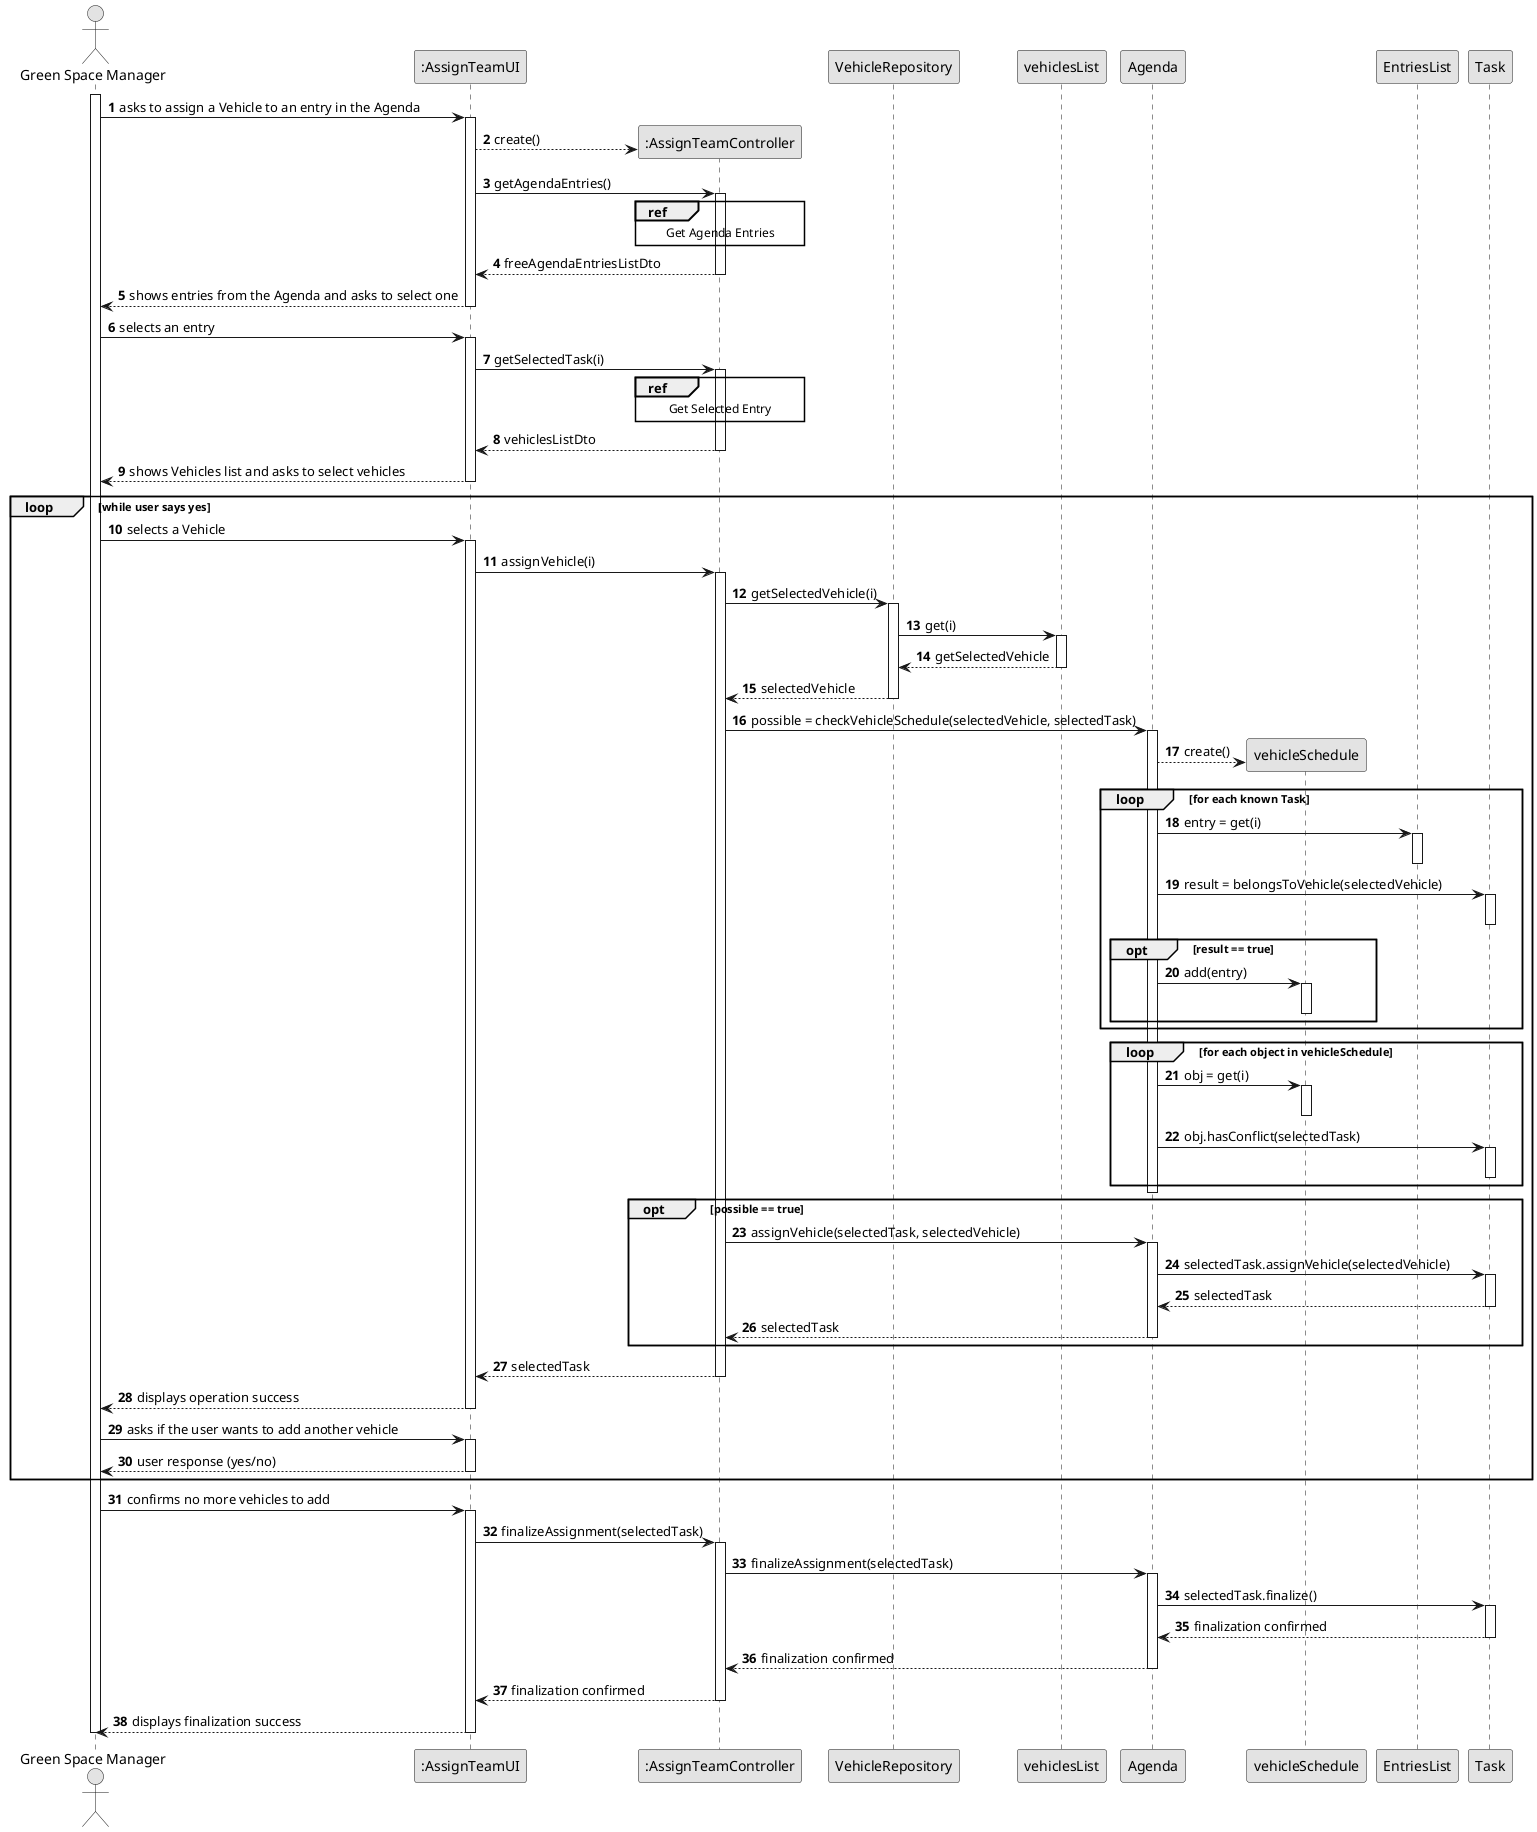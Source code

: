 @startuml
skinparam monochrome true
skinparam packageStyle rectangle
skinparam shadowing false

autonumber

actor "Green Space Manager" as GSM
participant ":AssignTeamUI" as UI
participant ":AssignTeamController" as CTRL

activate GSM

GSM -> UI : asks to assign a Vehicle to an entry in the Agenda
activate UI

    UI --> CTRL** : create()
    UI -> CTRL : getAgendaEntries()
    activate CTRL
    ref over CTRL
        Get Agenda Entries
    end

    CTRL --> UI : freeAgendaEntriesListDto
    deactivate CTRL
UI --> GSM : shows entries from the Agenda and asks to select one
deactivate UI

GSM -> UI : selects an entry
activate UI

    UI -> CTRL : getSelectedTask(i)
    activate CTRL
    ref over CTRL
        Get Selected Entry
    end

    CTRL --> UI : vehiclesListDto
    deactivate CTRL
UI --> GSM : shows Vehicles list and asks to select vehicles
deactivate UI

loop while user says yes

    GSM -> UI : selects a Vehicle
    activate UI

        UI -> CTRL : assignVehicle(i)
        activate CTRL

            CTRL -> VehicleRepository : getSelectedVehicle(i)
            activate VehicleRepository

                VehicleRepository -> vehiclesList : get(i)
                activate vehiclesList

                    vehiclesList --> VehicleRepository : getSelectedVehicle
                deactivate vehiclesList

                VehicleRepository --> CTRL : selectedVehicle
            deactivate VehicleRepository

            CTRL -> Agenda : possible = checkVehicleSchedule(selectedVehicle, selectedTask)
            activate Agenda

                Agenda --> vehicleSchedule** : create()

                loop for each known Task

                    Agenda -> EntriesList : entry = get(i)
                    activate EntriesList
                    deactivate EntriesList

                    Agenda -> Task : result = belongsToVehicle(selectedVehicle)
                    activate Task
                    deactivate Task

                    opt result == true

                        Agenda -> vehicleSchedule : add(entry)
                        activate vehicleSchedule
                        deactivate vehicleSchedule

                    end opt

                end loop

                loop for each object in vehicleSchedule

                    Agenda -> vehicleSchedule : obj = get(i)
                    activate vehicleSchedule
                    deactivate vehicleSchedule

                    Agenda -> Task : obj.hasConflict(selectedTask)
                    activate Task
                    deactivate Task

                end loop

            deactivate Agenda

            opt possible == true

                CTRL -> Agenda : assignVehicle(selectedTask, selectedVehicle)
                activate Agenda

                    Agenda -> Task : selectedTask.assignVehicle(selectedVehicle)
                    activate Task

                        Task --> Agenda : selectedTask
                        deactivate Task

                    Agenda --> CTRL : selectedTask
                    deactivate Agenda

            end opt

        CTRL --> UI : selectedTask
        deactivate CTRL
    UI --> GSM : displays operation success
    deactivate UI

    GSM -> UI : asks if the user wants to add another vehicle
    activate UI

    UI --> GSM : user response (yes/no)
    deactivate UI

end loop

GSM -> UI : confirms no more vehicles to add
activate UI

UI -> CTRL : finalizeAssignment(selectedTask)
activate CTRL

    CTRL -> Agenda : finalizeAssignment(selectedTask)
    activate Agenda

        Agenda -> Task : selectedTask.finalize()
        activate Task

            Task --> Agenda : finalization confirmed
            deactivate Task

        Agenda --> CTRL : finalization confirmed
        deactivate Agenda

CTRL --> UI : finalization confirmed
deactivate CTRL

UI --> GSM : displays finalization success
deactivate UI

deactivate GSM

@enduml
@startuml
skinparam monochrome true
skinparam packageStyle rectangle
skinparam shadowing false

autonumber

actor "Green Space Manager" as GSM
participant ":AssignTeamUI" as UI
participant ":AssignTeamController" as CTRL

activate GSM

GSM -> UI : asks to assign a Vehicle to an entry in the Agenda
activate UI

    UI --> CTRL** : create()
    UI -> CTRL : getAgendaEntries()
    activate CTRL
    ref over CTRL
        Get Agenda Entries
    end

    CTRL --> UI : freeAgendaEntriesListDto
    deactivate CTRL
UI --> GSM : shows entries from the Agenda and asks to select one
deactivate UI

GSM -> UI : selects an entry
activate UI

    UI -> CTRL : getSelectedTask(i)
    activate CTRL
    ref over CTRL
        Get Selected Entry
    end

    CTRL --> UI : vehiclesListDto
    deactivate CTRL
UI --> GSM : shows Vehicles list and asks to select desired vehicles
            deactivate UI
  loop until user selects option 0
        GSM -> UI : selects a Vehicle
        activate UI

            UI -> CTRL : assignVehicle(i)
            activate CTRL

                CTRL -> VehicleRepository : getSelectedVehicle(i)
                activate VehicleRepository

                    VehicleRepository -> vehiclesList : get(i)
                    activate vehiclesList

                        vehiclesList --> VehicleRepository : getSelectedVehicle
                    deactivate vehiclesList

                    VehicleRepository --> CTRL : selectedVehicle
                    deactivate VehicleRepository

                    CTRL -> Agenda : possible = checkVehicleSchedule(selectedVehicle, selectedTask)
                    activate Agenda

                        Agenda --> vehicleSchedule** : create()

                        loop for each known Task

                            Agenda -> EntriesList : entry = get(i)
                            activate EntriesList
                            deactivate EntriesList

                            Agenda -> Task : result = belongsToVehicle(selectedVehicle)
                            activate Task
                            deactivate Task

                            opt result == true

                                Agenda -> vehicleSchedule : add(entry)
                                activate vehicleSchedule
                                deactivate vehicleSchedule

                            end opt

                        end loop

                        loop for each object in vehicleSchedule

                            Agenda -> vehicleSchedule : obj = get(i)
                            activate vehicleSchedule
                            deactivate vehicleSchedule

                            Agenda -> Task : obj.hasConflict(selectedTask)
                            activate Task
                            deactivate Task

                        end loop

                    deactivate Agenda

                    opt possible == true

                    CTRL -> Agenda : assignVehicle(selectedTask, selectedVehicle)
                    activate Agenda

                        Agenda -> Task : selectedTask.assignVehicle(selectedVehicle)
                        activate Task

                            Task --> Agenda : selectedTask
                            deactivate Task

                        Agenda --> CTRL : selectedTask
                        deactivate Agenda

                        end opt

                    CTRL --> UI : selectedTask
                    deactivate CTRL
end opt
                UI --> GSM : displays operation success

        deactivate GSM

@enduml
